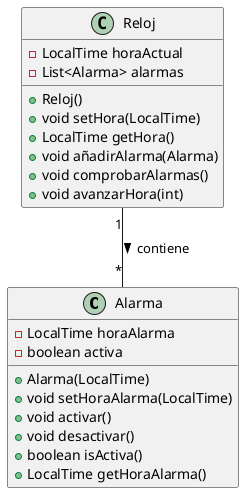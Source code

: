 @startuml

class Alarma {
    - LocalTime horaAlarma
    - boolean activa
    + Alarma(LocalTime)
    + void setHoraAlarma(LocalTime)
    + void activar()
    + void desactivar()
    + boolean isActiva()
    + LocalTime getHoraAlarma()
}

class Reloj {
    - LocalTime horaActual
    - List<Alarma> alarmas
    + Reloj()
    + void setHora(LocalTime)
    + LocalTime getHora()
    + void añadirAlarma(Alarma)
    + void comprobarAlarmas()
    + void avanzarHora(int)
}

Reloj "1" -- "*" Alarma : contiene >

@enduml
